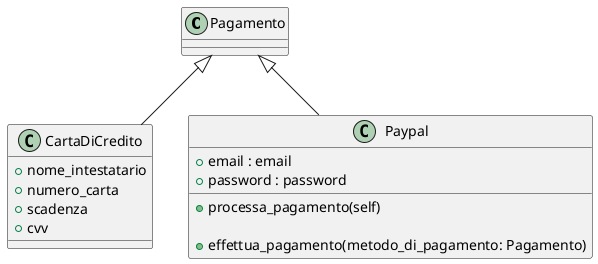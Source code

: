 @startuml es 6

class Pagamento{


}
class CartaDiCredito{

    + nome_intestatario
    + numero_carta
    + scadenza
    + cvv
}
class Paypal{

    +email : email
    +password : password

    + processa_pagamento(self)

    + effettua_pagamento(metodo_di_pagamento: Pagamento)
    }
Pagamento<|--Paypal
Pagamento<|--CartaDiCredito   
@enduml                              